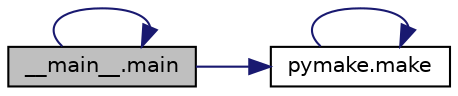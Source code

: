 digraph "__main__.main"
{
 // LATEX_PDF_SIZE
  edge [fontname="Helvetica",fontsize="10",labelfontname="Helvetica",labelfontsize="10"];
  node [fontname="Helvetica",fontsize="10",shape=record];
  rankdir="LR";
  Node1 [label="__main__.main",height=0.2,width=0.4,color="black", fillcolor="grey75", style="filled", fontcolor="black",tooltip=" "];
  Node1 -> Node1 [color="midnightblue",fontsize="10",style="solid",fontname="Helvetica"];
  Node1 -> Node2 [color="midnightblue",fontsize="10",style="solid",fontname="Helvetica"];
  Node2 [label="pymake.make",height=0.2,width=0.4,color="black", fillcolor="white", style="filled",URL="$namespacepymake.html#a19a3d333ea106541fd142d414a83c2f7",tooltip=" "];
  Node2 -> Node2 [color="midnightblue",fontsize="10",style="solid",fontname="Helvetica"];
}
